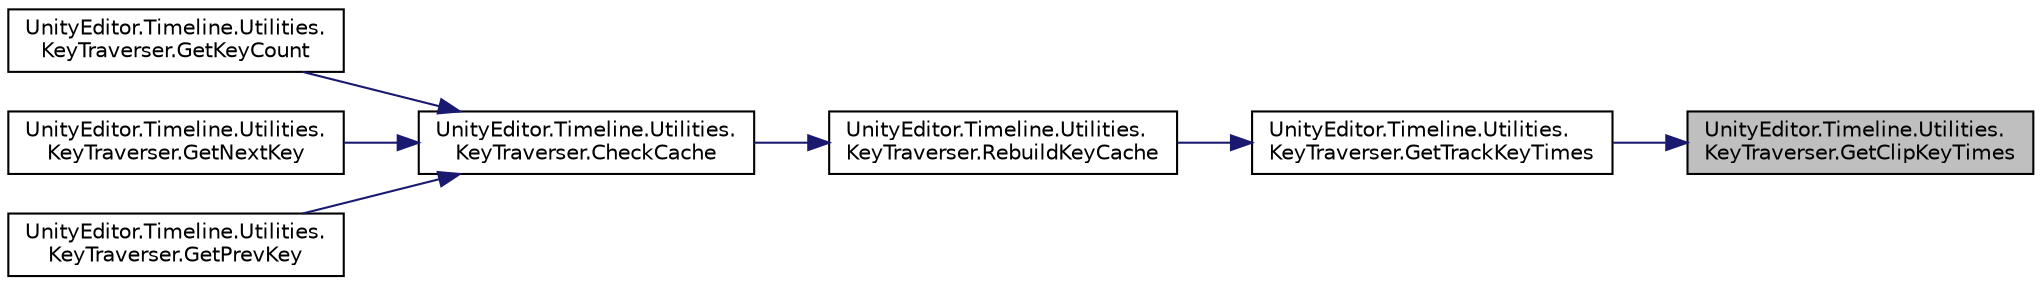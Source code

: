 digraph "UnityEditor.Timeline.Utilities.KeyTraverser.GetClipKeyTimes"
{
 // LATEX_PDF_SIZE
  edge [fontname="Helvetica",fontsize="10",labelfontname="Helvetica",labelfontsize="10"];
  node [fontname="Helvetica",fontsize="10",shape=record];
  rankdir="RL";
  Node1 [label="UnityEditor.Timeline.Utilities.\lKeyTraverser.GetClipKeyTimes",height=0.2,width=0.4,color="black", fillcolor="grey75", style="filled", fontcolor="black",tooltip=" "];
  Node1 -> Node2 [dir="back",color="midnightblue",fontsize="10",style="solid",fontname="Helvetica"];
  Node2 [label="UnityEditor.Timeline.Utilities.\lKeyTraverser.GetTrackKeyTimes",height=0.2,width=0.4,color="black", fillcolor="white", style="filled",URL="$class_unity_editor_1_1_timeline_1_1_utilities_1_1_key_traverser.html#aec9e5e48fb6911300201dfc6dacb6670",tooltip=" "];
  Node2 -> Node3 [dir="back",color="midnightblue",fontsize="10",style="solid",fontname="Helvetica"];
  Node3 [label="UnityEditor.Timeline.Utilities.\lKeyTraverser.RebuildKeyCache",height=0.2,width=0.4,color="black", fillcolor="white", style="filled",URL="$class_unity_editor_1_1_timeline_1_1_utilities_1_1_key_traverser.html#ad63c887a682316e36372f4085209111f",tooltip=" "];
  Node3 -> Node4 [dir="back",color="midnightblue",fontsize="10",style="solid",fontname="Helvetica"];
  Node4 [label="UnityEditor.Timeline.Utilities.\lKeyTraverser.CheckCache",height=0.2,width=0.4,color="black", fillcolor="white", style="filled",URL="$class_unity_editor_1_1_timeline_1_1_utilities_1_1_key_traverser.html#a54a317621bf193525a34048b914fdeb8",tooltip=" "];
  Node4 -> Node5 [dir="back",color="midnightblue",fontsize="10",style="solid",fontname="Helvetica"];
  Node5 [label="UnityEditor.Timeline.Utilities.\lKeyTraverser.GetKeyCount",height=0.2,width=0.4,color="black", fillcolor="white", style="filled",URL="$class_unity_editor_1_1_timeline_1_1_utilities_1_1_key_traverser.html#aece4845a29c3fe38e2be2d42228b5316",tooltip=" "];
  Node4 -> Node6 [dir="back",color="midnightblue",fontsize="10",style="solid",fontname="Helvetica"];
  Node6 [label="UnityEditor.Timeline.Utilities.\lKeyTraverser.GetNextKey",height=0.2,width=0.4,color="black", fillcolor="white", style="filled",URL="$class_unity_editor_1_1_timeline_1_1_utilities_1_1_key_traverser.html#a821b05c198f595cfc667783cb28b2385",tooltip=" "];
  Node4 -> Node7 [dir="back",color="midnightblue",fontsize="10",style="solid",fontname="Helvetica"];
  Node7 [label="UnityEditor.Timeline.Utilities.\lKeyTraverser.GetPrevKey",height=0.2,width=0.4,color="black", fillcolor="white", style="filled",URL="$class_unity_editor_1_1_timeline_1_1_utilities_1_1_key_traverser.html#aefd986808b9e312759b88eec4ec3e810",tooltip=" "];
}
